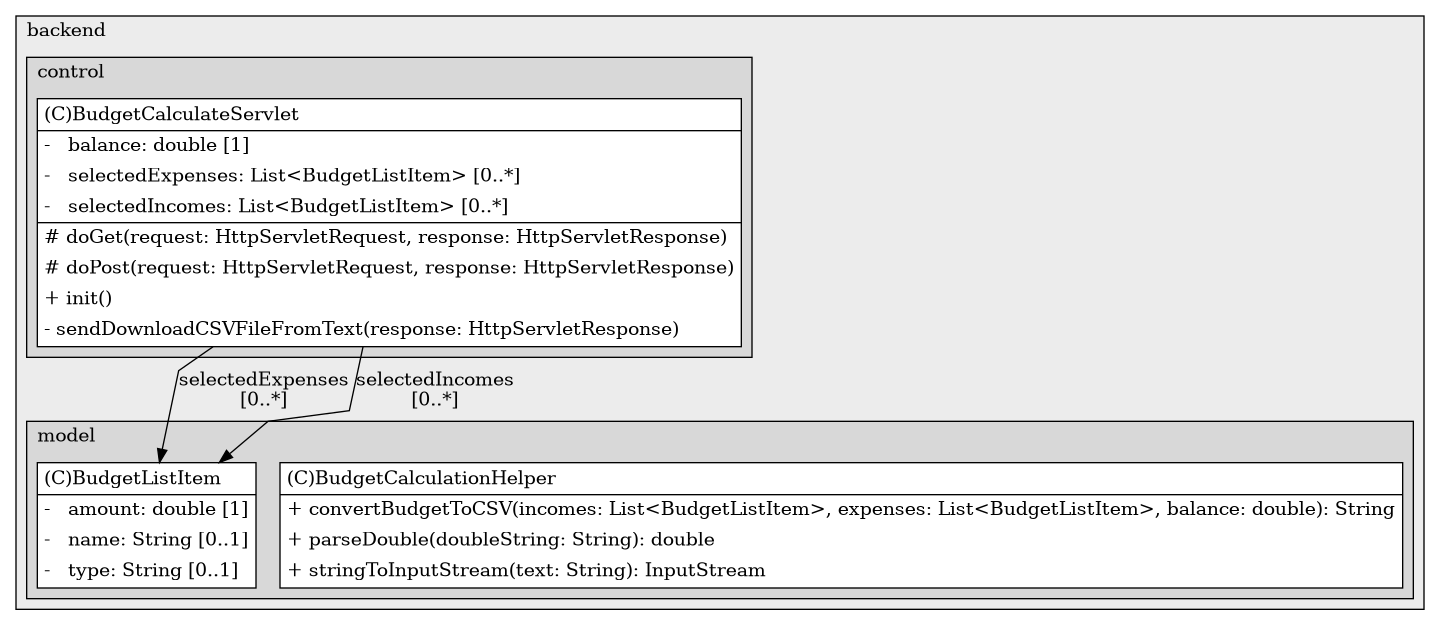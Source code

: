 @startuml

/' diagram meta data start
config=StructureConfiguration;
{
  "projectClassification": {
    "searchMode": "OpenProject", // OpenProject, AllProjects
    "includedProjects": "",
    "pathEndKeywords": "*.impl",
    "isClientPath": "",
    "isClientName": "",
    "isTestPath": "",
    "isTestName": "",
    "isMappingPath": "",
    "isMappingName": "",
    "isDataAccessPath": "",
    "isDataAccessName": "",
    "isDataStructurePath": "",
    "isDataStructureName": "",
    "isInterfaceStructuresPath": "",
    "isInterfaceStructuresName": "",
    "isEntryPointPath": "",
    "isEntryPointName": "",
    "treatFinalFieldsAsMandatory": false
  },
  "graphRestriction": {
    "classPackageExcludeFilter": "",
    "classPackageIncludeFilter": "",
    "classNameExcludeFilter": "",
    "classNameIncludeFilter": "",
    "methodNameExcludeFilter": "",
    "methodNameIncludeFilter": "",
    "removeByInheritance": "", // inheritance/annotation based filtering is done in a second step
    "removeByAnnotation": "",
    "removeByClassPackage": "", // cleanup the graph after inheritance/annotation based filtering is done
    "removeByClassName": "",
    "cutMappings": false,
    "cutEnum": true,
    "cutTests": true,
    "cutClient": true,
    "cutDataAccess": false,
    "cutInterfaceStructures": false,
    "cutDataStructures": false,
    "cutGetterAndSetter": true,
    "cutConstructors": true
  },
  "graphTraversal": {
    "forwardDepth": 6,
    "backwardDepth": 6,
    "classPackageExcludeFilter": "",
    "classPackageIncludeFilter": "",
    "classNameExcludeFilter": "",
    "classNameIncludeFilter": "",
    "methodNameExcludeFilter": "",
    "methodNameIncludeFilter": "",
    "hideMappings": false,
    "hideDataStructures": false,
    "hidePrivateMethods": true,
    "hideInterfaceCalls": true, // indirection: implementation -> interface (is hidden) -> implementation
    "onlyShowApplicationEntryPoints": false, // root node is included
    "useMethodCallsForStructureDiagram": "ForwardOnly" // ForwardOnly, BothDirections, No
  },
  "details": {
    "aggregation": "GroupByClass", // ByClass, GroupByClass, None
    "showClassGenericTypes": true,
    "showMethods": true,
    "showMethodParameterNames": true,
    "showMethodParameterTypes": true,
    "showMethodReturnType": true,
    "showPackageLevels": 2,
    "showDetailedClassStructure": true
  },
  "rootClass": "dat.backend.control.BudgetCalculateServlet",
  "extensionCallbackMethod": "" // qualified.class.name#methodName - signature: public static String method(String)
}
diagram meta data end '/



digraph g {
    rankdir="TB"
    splines=polyline
    

'nodes 
subgraph cluster_347208044 { 
   	label=backend
	labeljust=l
	fillcolor="#ececec"
	style=filled
   
   subgraph cluster_134131535 { 
   	label=model
	labeljust=l
	fillcolor="#d8d8d8"
	style=filled
   
   BudgetCalculationHelper133101484[
	label=<<TABLE BORDER="1" CELLBORDER="0" CELLPADDING="4" CELLSPACING="0">
<TR><TD ALIGN="LEFT" >(C)BudgetCalculationHelper</TD></TR>
<HR/>
<TR><TD ALIGN="LEFT" >+ convertBudgetToCSV(incomes: List&lt;BudgetListItem&gt;, expenses: List&lt;BudgetListItem&gt;, balance: double): String</TD></TR>
<TR><TD ALIGN="LEFT" >+ parseDouble(doubleString: String): double</TD></TR>
<TR><TD ALIGN="LEFT" >+ stringToInputStream(text: String): InputStream</TD></TR>
</TABLE>>
	style=filled
	margin=0
	shape=plaintext
	fillcolor="#FFFFFF"
];

BudgetListItem680542135[
	label=<<TABLE BORDER="1" CELLBORDER="0" CELLPADDING="4" CELLSPACING="0">
<TR><TD ALIGN="LEFT" >(C)BudgetListItem</TD></TR>
<HR/>
<TR><TD ALIGN="LEFT" >-   amount: double [1]</TD></TR>
<TR><TD ALIGN="LEFT" >-   name: String [0..1]</TD></TR>
<TR><TD ALIGN="LEFT" >-   type: String [0..1]</TD></TR>
</TABLE>>
	style=filled
	margin=0
	shape=plaintext
	fillcolor="#FFFFFF"
];
} 

subgraph cluster_224024573 { 
   	label=control
	labeljust=l
	fillcolor="#d8d8d8"
	style=filled
   
   BudgetCalculateServlet643236948[
	label=<<TABLE BORDER="1" CELLBORDER="0" CELLPADDING="4" CELLSPACING="0">
<TR><TD ALIGN="LEFT" >(C)BudgetCalculateServlet</TD></TR>
<HR/>
<TR><TD ALIGN="LEFT" >-   balance: double [1]</TD></TR>
<TR><TD ALIGN="LEFT" >-   selectedExpenses: List&lt;BudgetListItem&gt; [0..*]</TD></TR>
<TR><TD ALIGN="LEFT" >-   selectedIncomes: List&lt;BudgetListItem&gt; [0..*]</TD></TR>
<HR/>
<TR><TD ALIGN="LEFT" ># doGet(request: HttpServletRequest, response: HttpServletResponse)</TD></TR>
<TR><TD ALIGN="LEFT" ># doPost(request: HttpServletRequest, response: HttpServletResponse)</TD></TR>
<TR><TD ALIGN="LEFT" >+ init()</TD></TR>
<TR><TD ALIGN="LEFT" >- sendDownloadCSVFileFromText(response: HttpServletResponse)</TD></TR>
</TABLE>>
	style=filled
	margin=0
	shape=plaintext
	fillcolor="#FFFFFF"
];
} 
} 

'edges    
BudgetCalculateServlet643236948 -> BudgetListItem680542135[label="selectedExpenses
[0..*]"];
BudgetCalculateServlet643236948 -> BudgetListItem680542135[label="selectedIncomes
[0..*]"];
    
}
@enduml